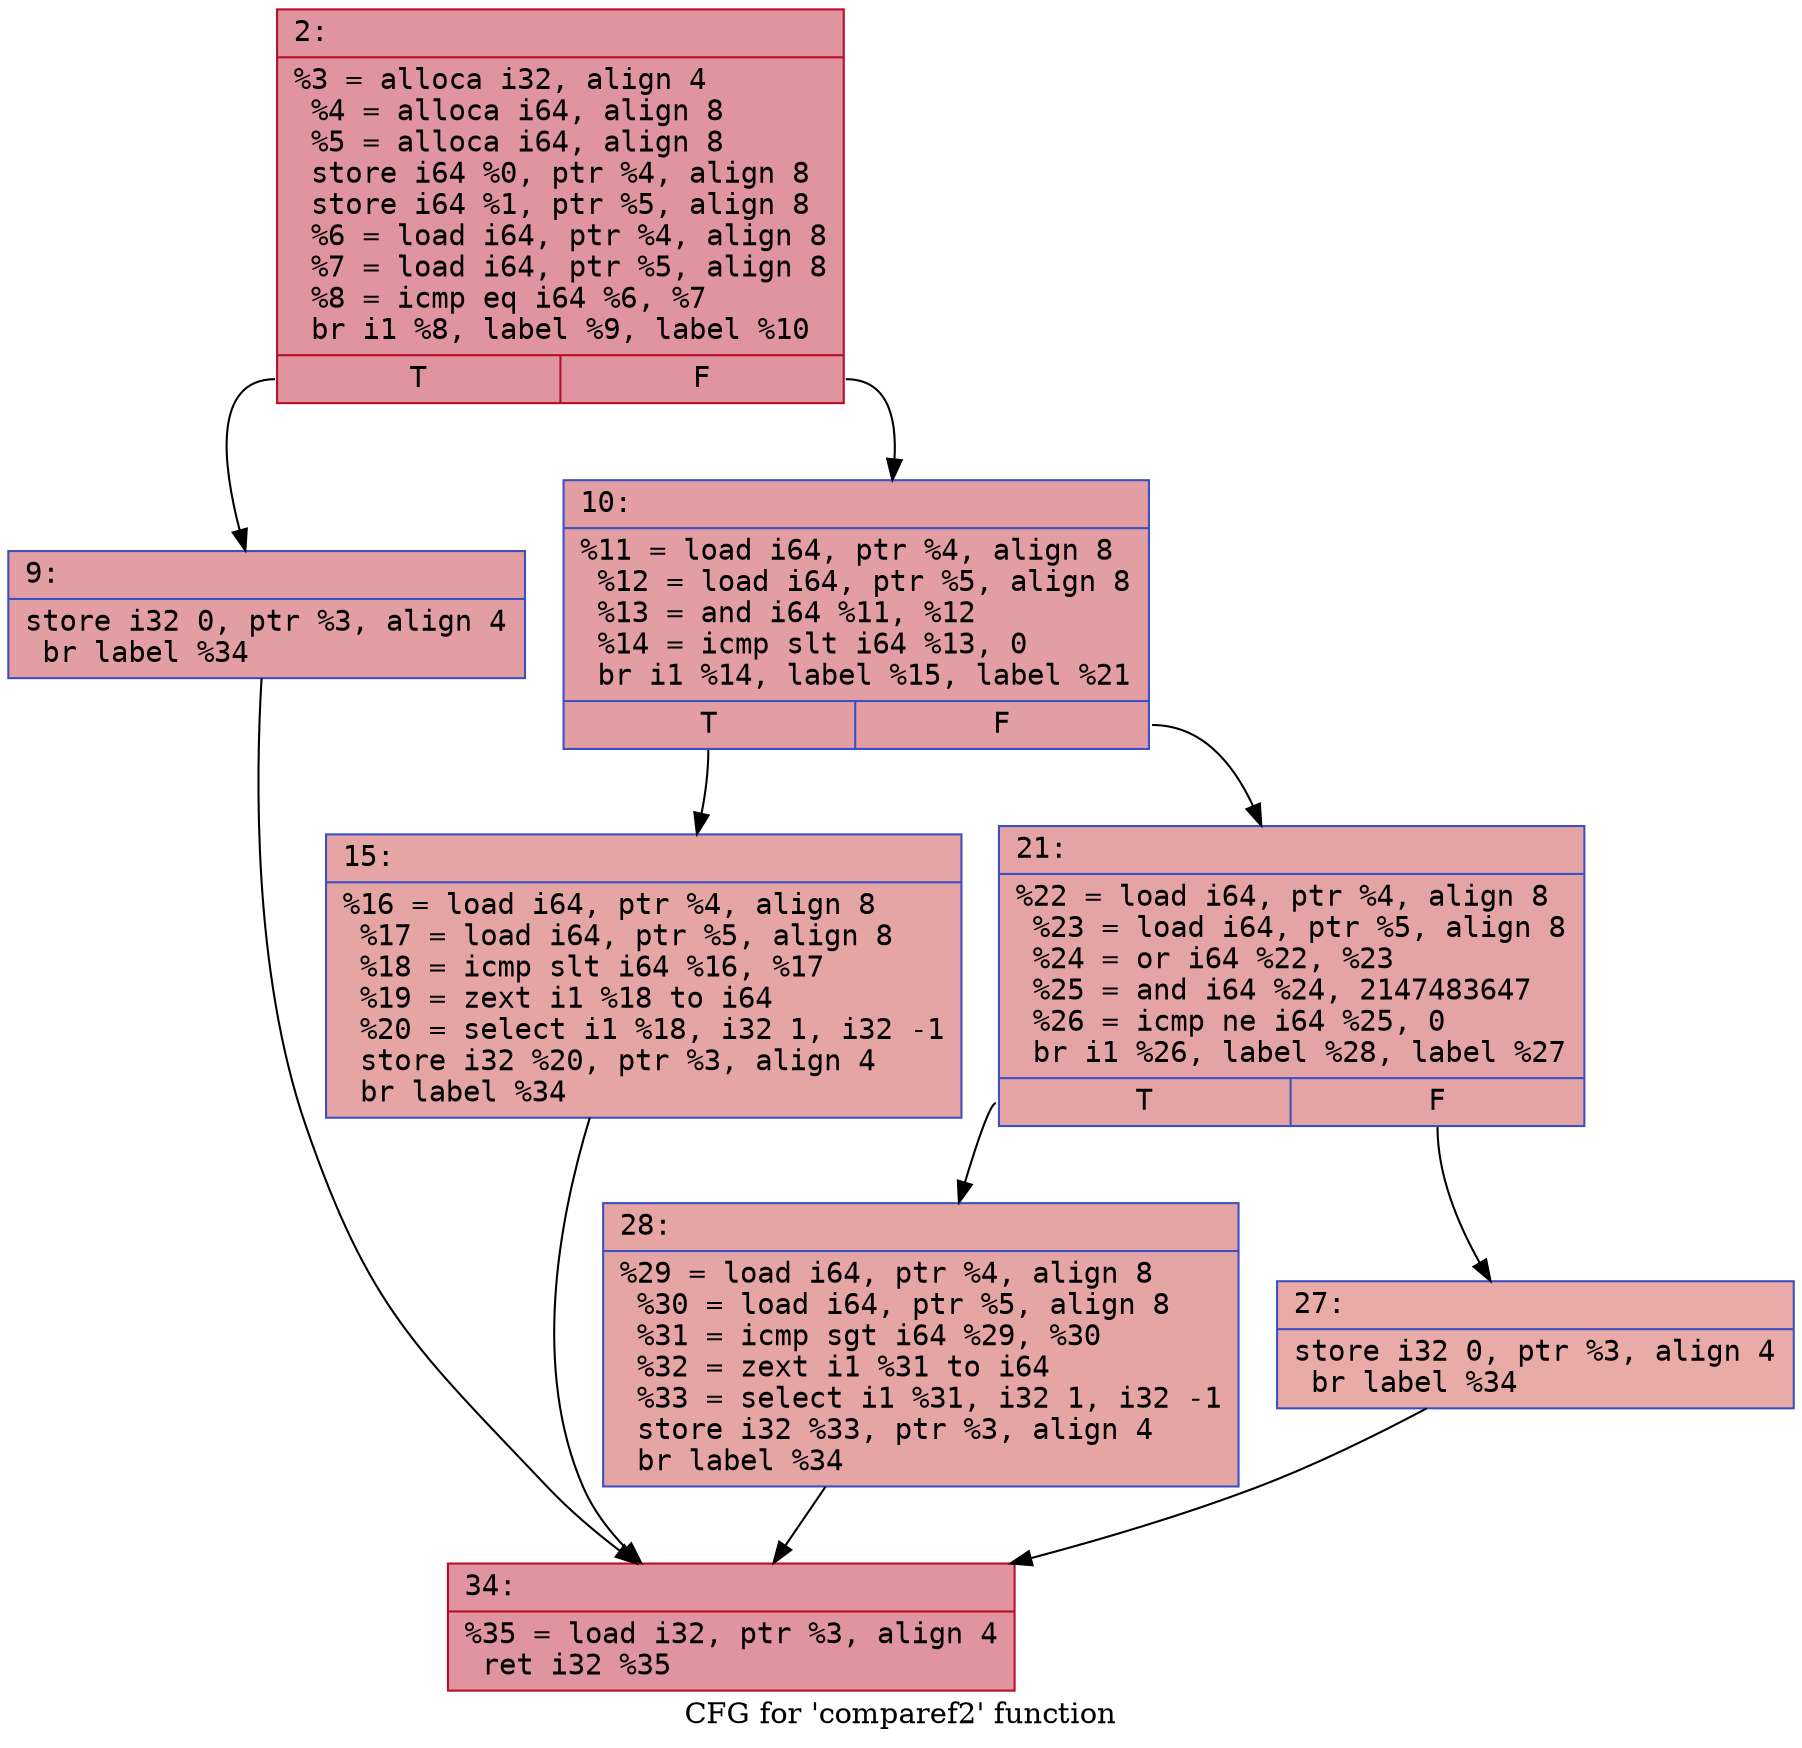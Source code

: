 digraph "CFG for 'comparef2' function" {
	label="CFG for 'comparef2' function";

	Node0x600000b21270 [shape=record,color="#b70d28ff", style=filled, fillcolor="#b70d2870" fontname="Courier",label="{2:\l|  %3 = alloca i32, align 4\l  %4 = alloca i64, align 8\l  %5 = alloca i64, align 8\l  store i64 %0, ptr %4, align 8\l  store i64 %1, ptr %5, align 8\l  %6 = load i64, ptr %4, align 8\l  %7 = load i64, ptr %5, align 8\l  %8 = icmp eq i64 %6, %7\l  br i1 %8, label %9, label %10\l|{<s0>T|<s1>F}}"];
	Node0x600000b21270:s0 -> Node0x600000b212c0[tooltip="2 -> 9\nProbability 50.00%" ];
	Node0x600000b21270:s1 -> Node0x600000b21310[tooltip="2 -> 10\nProbability 50.00%" ];
	Node0x600000b212c0 [shape=record,color="#3d50c3ff", style=filled, fillcolor="#be242e70" fontname="Courier",label="{9:\l|  store i32 0, ptr %3, align 4\l  br label %34\l}"];
	Node0x600000b212c0 -> Node0x600000b214a0[tooltip="9 -> 34\nProbability 100.00%" ];
	Node0x600000b21310 [shape=record,color="#3d50c3ff", style=filled, fillcolor="#be242e70" fontname="Courier",label="{10:\l|  %11 = load i64, ptr %4, align 8\l  %12 = load i64, ptr %5, align 8\l  %13 = and i64 %11, %12\l  %14 = icmp slt i64 %13, 0\l  br i1 %14, label %15, label %21\l|{<s0>T|<s1>F}}"];
	Node0x600000b21310:s0 -> Node0x600000b21360[tooltip="10 -> 15\nProbability 37.50%" ];
	Node0x600000b21310:s1 -> Node0x600000b213b0[tooltip="10 -> 21\nProbability 62.50%" ];
	Node0x600000b21360 [shape=record,color="#3d50c3ff", style=filled, fillcolor="#c5333470" fontname="Courier",label="{15:\l|  %16 = load i64, ptr %4, align 8\l  %17 = load i64, ptr %5, align 8\l  %18 = icmp slt i64 %16, %17\l  %19 = zext i1 %18 to i64\l  %20 = select i1 %18, i32 1, i32 -1\l  store i32 %20, ptr %3, align 4\l  br label %34\l}"];
	Node0x600000b21360 -> Node0x600000b214a0[tooltip="15 -> 34\nProbability 100.00%" ];
	Node0x600000b213b0 [shape=record,color="#3d50c3ff", style=filled, fillcolor="#c32e3170" fontname="Courier",label="{21:\l|  %22 = load i64, ptr %4, align 8\l  %23 = load i64, ptr %5, align 8\l  %24 = or i64 %22, %23\l  %25 = and i64 %24, 2147483647\l  %26 = icmp ne i64 %25, 0\l  br i1 %26, label %28, label %27\l|{<s0>T|<s1>F}}"];
	Node0x600000b213b0:s0 -> Node0x600000b21450[tooltip="21 -> 28\nProbability 62.50%" ];
	Node0x600000b213b0:s1 -> Node0x600000b21400[tooltip="21 -> 27\nProbability 37.50%" ];
	Node0x600000b21400 [shape=record,color="#3d50c3ff", style=filled, fillcolor="#cc403a70" fontname="Courier",label="{27:\l|  store i32 0, ptr %3, align 4\l  br label %34\l}"];
	Node0x600000b21400 -> Node0x600000b214a0[tooltip="27 -> 34\nProbability 100.00%" ];
	Node0x600000b21450 [shape=record,color="#3d50c3ff", style=filled, fillcolor="#c5333470" fontname="Courier",label="{28:\l|  %29 = load i64, ptr %4, align 8\l  %30 = load i64, ptr %5, align 8\l  %31 = icmp sgt i64 %29, %30\l  %32 = zext i1 %31 to i64\l  %33 = select i1 %31, i32 1, i32 -1\l  store i32 %33, ptr %3, align 4\l  br label %34\l}"];
	Node0x600000b21450 -> Node0x600000b214a0[tooltip="28 -> 34\nProbability 100.00%" ];
	Node0x600000b214a0 [shape=record,color="#b70d28ff", style=filled, fillcolor="#b70d2870" fontname="Courier",label="{34:\l|  %35 = load i32, ptr %3, align 4\l  ret i32 %35\l}"];
}
